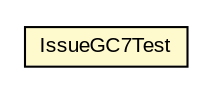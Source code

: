 #!/usr/local/bin/dot
#
# Class diagram 
# Generated by UMLGraph version 5.1 (http://www.umlgraph.org/)
#

digraph G {
	edge [fontname="arial",fontsize=10,labelfontname="arial",labelfontsize=10];
	node [fontname="arial",fontsize=10,shape=plaintext];
	nodesep=0.25;
	ranksep=0.5;
	// com.helger.schematron.supplemantery.IssueGC7Test
	c768 [label=<<table title="com.helger.schematron.supplemantery.IssueGC7Test" border="0" cellborder="1" cellspacing="0" cellpadding="2" port="p" bgcolor="lemonChiffon" href="./IssueGC7Test.html">
		<tr><td><table border="0" cellspacing="0" cellpadding="1">
<tr><td align="center" balign="center"> IssueGC7Test </td></tr>
		</table></td></tr>
		</table>>, fontname="arial", fontcolor="black", fontsize=10.0];
}

